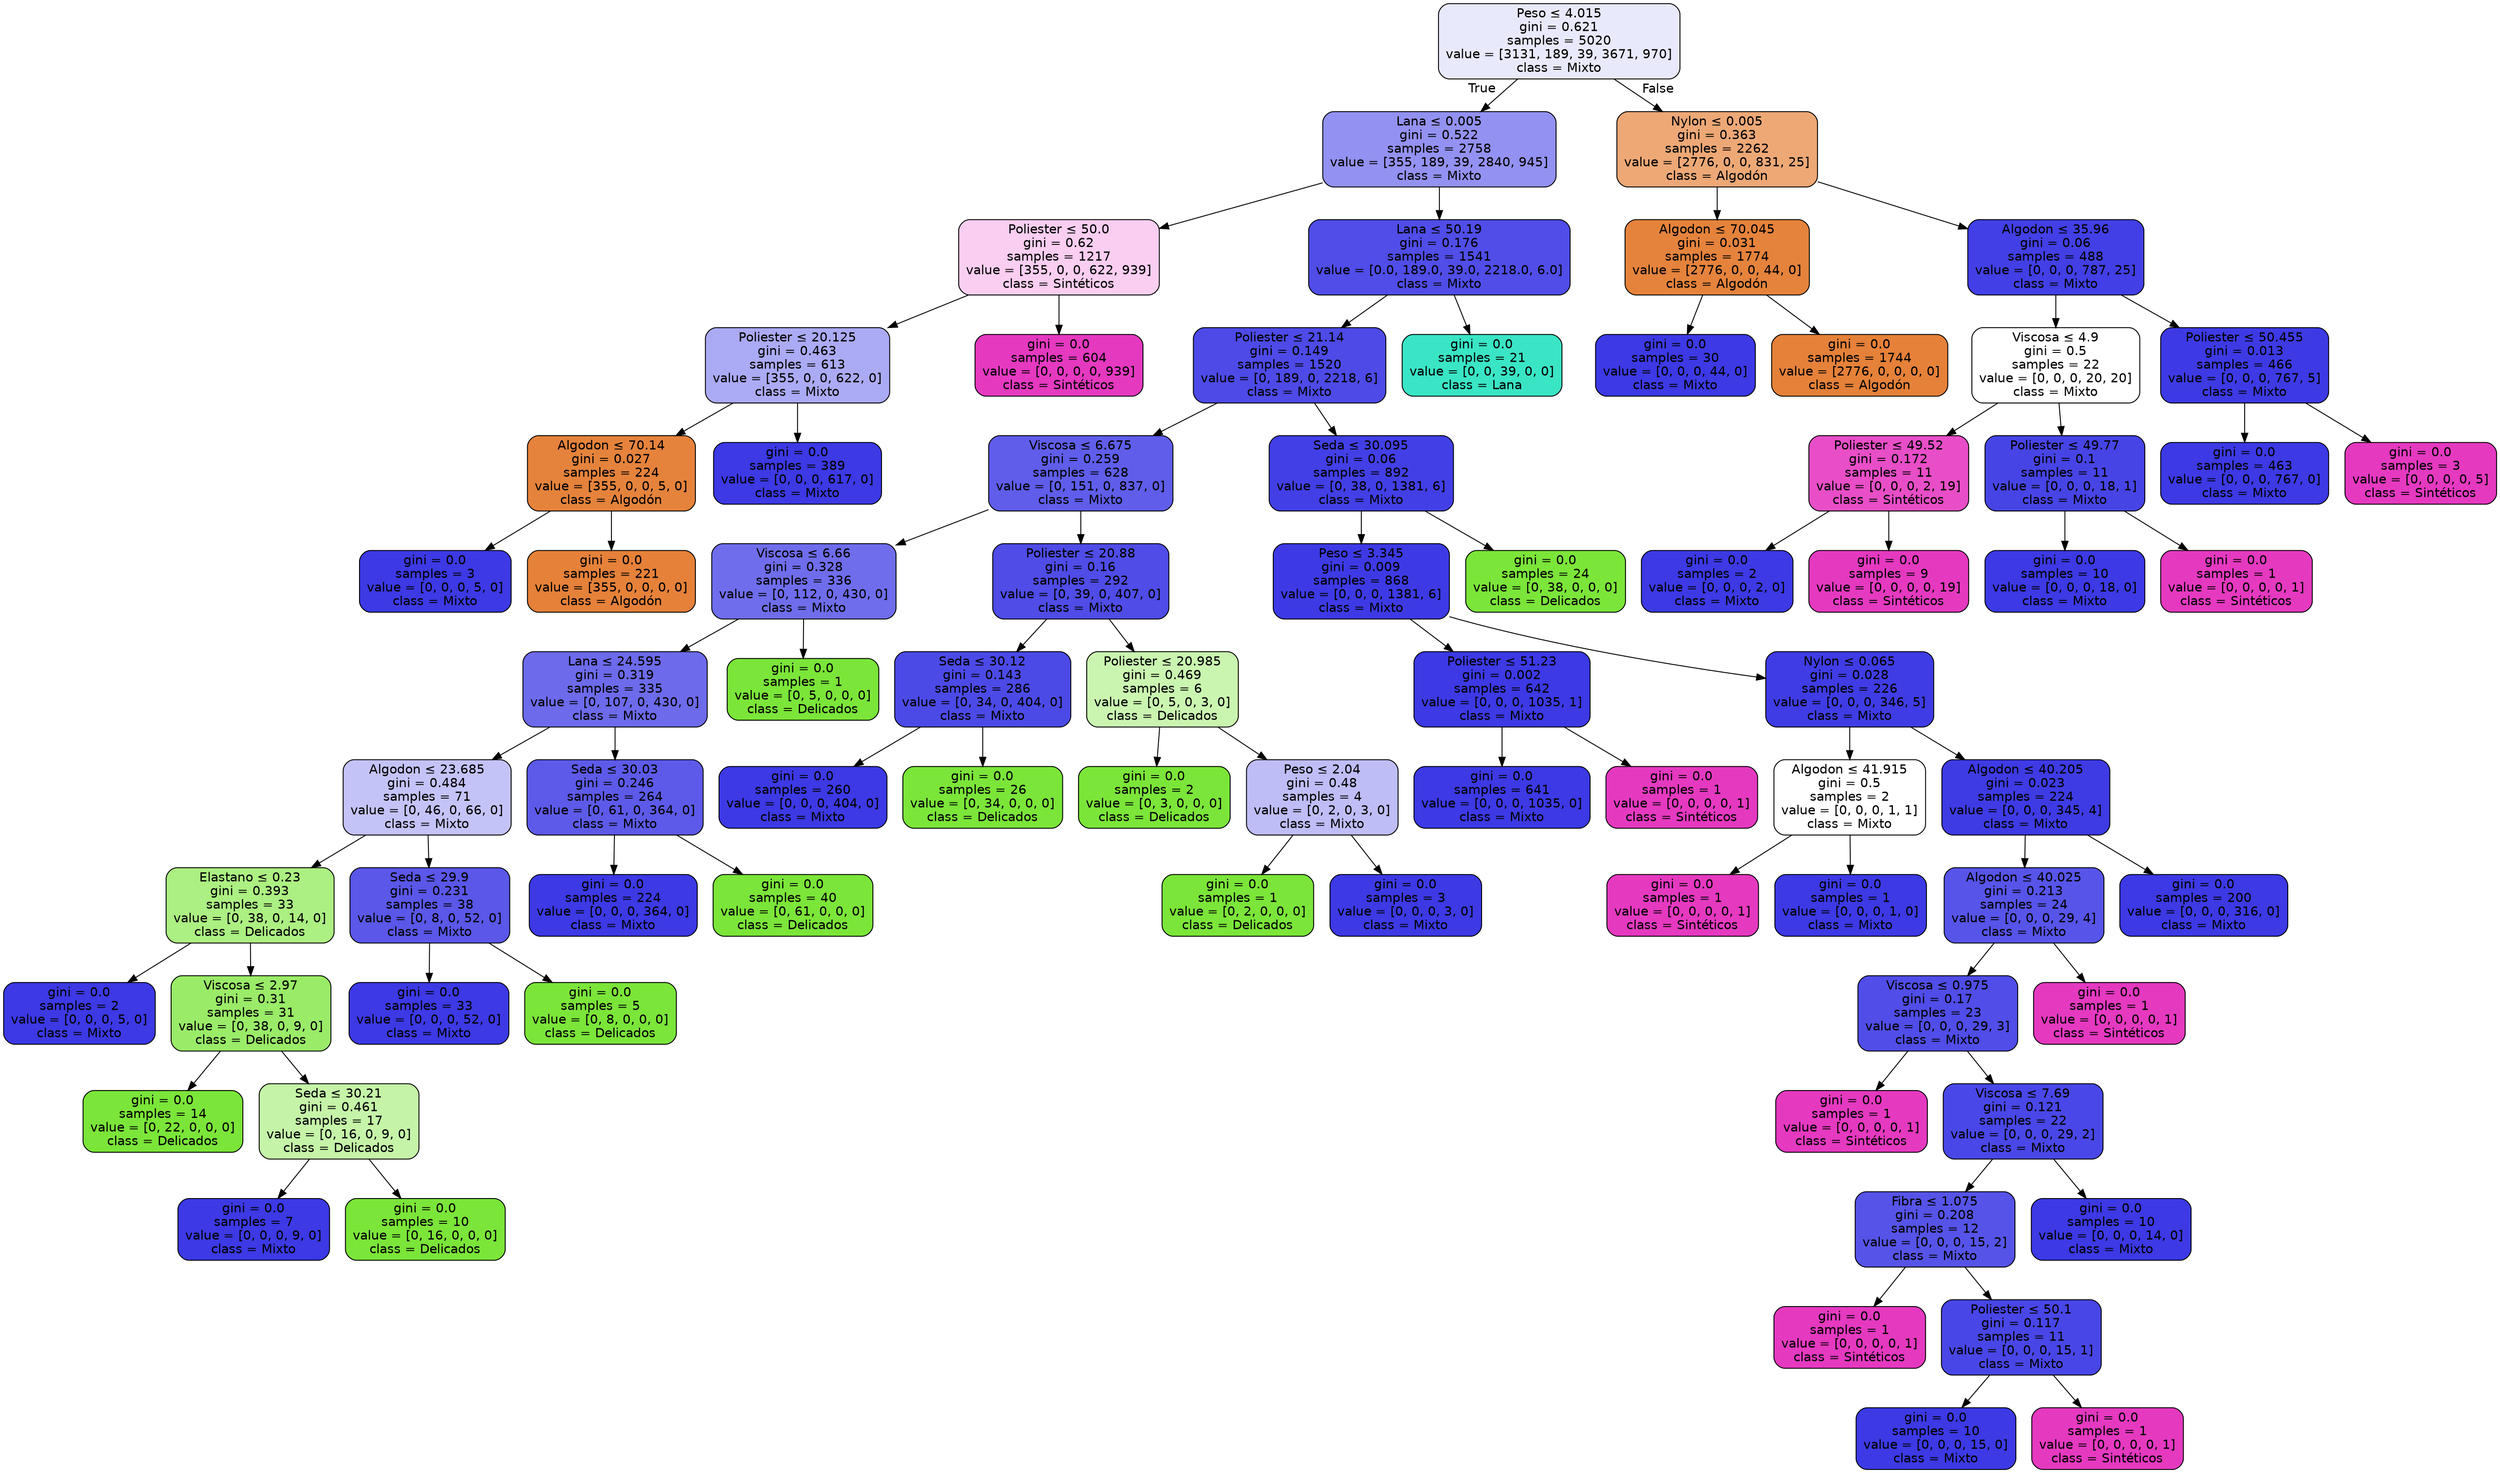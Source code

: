 digraph Tree {
node [shape=box, style="filled, rounded", color="black", fontname="helvetica"] ;
edge [fontname="helvetica"] ;
0 [label=<Peso &le; 4.015<br/>gini = 0.621<br/>samples = 5020<br/>value = [3131, 189, 39, 3671, 970]<br/>class = Mixto>, fillcolor="#e9e9fc"] ;
1 [label=<Lana &le; 0.005<br/>gini = 0.522<br/>samples = 2758<br/>value = [355, 189, 39, 2840, 945]<br/>class = Mixto>, fillcolor="#9391f1"] ;
0 -> 1 [labeldistance=2.5, labelangle=45, headlabel="True"] ;
2 [label=<Poliester &le; 50.0<br/>gini = 0.62<br/>samples = 1217<br/>value = [355, 0, 0, 622, 939]<br/>class = Sintéticos>, fillcolor="#f9cef0"] ;
1 -> 2 ;
3 [label=<Poliester &le; 20.125<br/>gini = 0.463<br/>samples = 613<br/>value = [355, 0, 0, 622, 0]<br/>class = Mixto>, fillcolor="#abaaf4"] ;
2 -> 3 ;
4 [label=<Algodon &le; 70.14<br/>gini = 0.027<br/>samples = 224<br/>value = [355, 0, 0, 5, 0]<br/>class = Algodón>, fillcolor="#e5833c"] ;
3 -> 4 ;
5 [label=<gini = 0.0<br/>samples = 3<br/>value = [0, 0, 0, 5, 0]<br/>class = Mixto>, fillcolor="#3c39e5"] ;
4 -> 5 ;
6 [label=<gini = 0.0<br/>samples = 221<br/>value = [355, 0, 0, 0, 0]<br/>class = Algodón>, fillcolor="#e58139"] ;
4 -> 6 ;
7 [label=<gini = 0.0<br/>samples = 389<br/>value = [0, 0, 0, 617, 0]<br/>class = Mixto>, fillcolor="#3c39e5"] ;
3 -> 7 ;
8 [label=<gini = 0.0<br/>samples = 604<br/>value = [0, 0, 0, 0, 939]<br/>class = Sintéticos>, fillcolor="#e539c0"] ;
2 -> 8 ;
9 [label=<Lana &le; 50.19<br/>gini = 0.176<br/>samples = 1541<br/>value = [0.0, 189.0, 39.0, 2218.0, 6.0]<br/>class = Mixto>, fillcolor="#504de8"] ;
1 -> 9 ;
10 [label=<Poliester &le; 21.14<br/>gini = 0.149<br/>samples = 1520<br/>value = [0, 189, 0, 2218, 6]<br/>class = Mixto>, fillcolor="#4d4ae7"] ;
9 -> 10 ;
11 [label=<Viscosa &le; 6.675<br/>gini = 0.259<br/>samples = 628<br/>value = [0, 151, 0, 837, 0]<br/>class = Mixto>, fillcolor="#5f5dea"] ;
10 -> 11 ;
12 [label=<Viscosa &le; 6.66<br/>gini = 0.328<br/>samples = 336<br/>value = [0, 112, 0, 430, 0]<br/>class = Mixto>, fillcolor="#6f6dec"] ;
11 -> 12 ;
13 [label=<Lana &le; 24.595<br/>gini = 0.319<br/>samples = 335<br/>value = [0, 107, 0, 430, 0]<br/>class = Mixto>, fillcolor="#6d6aeb"] ;
12 -> 13 ;
14 [label=<Algodon &le; 23.685<br/>gini = 0.484<br/>samples = 71<br/>value = [0, 46, 0, 66, 0]<br/>class = Mixto>, fillcolor="#c4c3f7"] ;
13 -> 14 ;
15 [label=<Elastano &le; 0.23<br/>gini = 0.393<br/>samples = 33<br/>value = [0, 38, 0, 14, 0]<br/>class = Delicados>, fillcolor="#acef82"] ;
14 -> 15 ;
16 [label=<gini = 0.0<br/>samples = 2<br/>value = [0, 0, 0, 5, 0]<br/>class = Mixto>, fillcolor="#3c39e5"] ;
15 -> 16 ;
17 [label=<Viscosa &le; 2.97<br/>gini = 0.31<br/>samples = 31<br/>value = [0, 38, 0, 9, 0]<br/>class = Delicados>, fillcolor="#9aeb68"] ;
15 -> 17 ;
18 [label=<gini = 0.0<br/>samples = 14<br/>value = [0, 22, 0, 0, 0]<br/>class = Delicados>, fillcolor="#7be539"] ;
17 -> 18 ;
19 [label=<Seda &le; 30.21<br/>gini = 0.461<br/>samples = 17<br/>value = [0, 16, 0, 9, 0]<br/>class = Delicados>, fillcolor="#c5f4a8"] ;
17 -> 19 ;
20 [label=<gini = 0.0<br/>samples = 7<br/>value = [0, 0, 0, 9, 0]<br/>class = Mixto>, fillcolor="#3c39e5"] ;
19 -> 20 ;
21 [label=<gini = 0.0<br/>samples = 10<br/>value = [0, 16, 0, 0, 0]<br/>class = Delicados>, fillcolor="#7be539"] ;
19 -> 21 ;
22 [label=<Seda &le; 29.9<br/>gini = 0.231<br/>samples = 38<br/>value = [0, 8, 0, 52, 0]<br/>class = Mixto>, fillcolor="#5a57e9"] ;
14 -> 22 ;
23 [label=<gini = 0.0<br/>samples = 33<br/>value = [0, 0, 0, 52, 0]<br/>class = Mixto>, fillcolor="#3c39e5"] ;
22 -> 23 ;
24 [label=<gini = 0.0<br/>samples = 5<br/>value = [0, 8, 0, 0, 0]<br/>class = Delicados>, fillcolor="#7be539"] ;
22 -> 24 ;
25 [label=<Seda &le; 30.03<br/>gini = 0.246<br/>samples = 264<br/>value = [0, 61, 0, 364, 0]<br/>class = Mixto>, fillcolor="#5d5ae9"] ;
13 -> 25 ;
26 [label=<gini = 0.0<br/>samples = 224<br/>value = [0, 0, 0, 364, 0]<br/>class = Mixto>, fillcolor="#3c39e5"] ;
25 -> 26 ;
27 [label=<gini = 0.0<br/>samples = 40<br/>value = [0, 61, 0, 0, 0]<br/>class = Delicados>, fillcolor="#7be539"] ;
25 -> 27 ;
28 [label=<gini = 0.0<br/>samples = 1<br/>value = [0, 5, 0, 0, 0]<br/>class = Delicados>, fillcolor="#7be539"] ;
12 -> 28 ;
29 [label=<Poliester &le; 20.88<br/>gini = 0.16<br/>samples = 292<br/>value = [0, 39, 0, 407, 0]<br/>class = Mixto>, fillcolor="#4f4ce7"] ;
11 -> 29 ;
30 [label=<Seda &le; 30.12<br/>gini = 0.143<br/>samples = 286<br/>value = [0, 34, 0, 404, 0]<br/>class = Mixto>, fillcolor="#4c4ae7"] ;
29 -> 30 ;
31 [label=<gini = 0.0<br/>samples = 260<br/>value = [0, 0, 0, 404, 0]<br/>class = Mixto>, fillcolor="#3c39e5"] ;
30 -> 31 ;
32 [label=<gini = 0.0<br/>samples = 26<br/>value = [0, 34, 0, 0, 0]<br/>class = Delicados>, fillcolor="#7be539"] ;
30 -> 32 ;
33 [label=<Poliester &le; 20.985<br/>gini = 0.469<br/>samples = 6<br/>value = [0, 5, 0, 3, 0]<br/>class = Delicados>, fillcolor="#caf5b0"] ;
29 -> 33 ;
34 [label=<gini = 0.0<br/>samples = 2<br/>value = [0, 3, 0, 0, 0]<br/>class = Delicados>, fillcolor="#7be539"] ;
33 -> 34 ;
35 [label=<Peso &le; 2.04<br/>gini = 0.48<br/>samples = 4<br/>value = [0, 2, 0, 3, 0]<br/>class = Mixto>, fillcolor="#bebdf6"] ;
33 -> 35 ;
36 [label=<gini = 0.0<br/>samples = 1<br/>value = [0, 2, 0, 0, 0]<br/>class = Delicados>, fillcolor="#7be539"] ;
35 -> 36 ;
37 [label=<gini = 0.0<br/>samples = 3<br/>value = [0, 0, 0, 3, 0]<br/>class = Mixto>, fillcolor="#3c39e5"] ;
35 -> 37 ;
38 [label=<Seda &le; 30.095<br/>gini = 0.06<br/>samples = 892<br/>value = [0, 38, 0, 1381, 6]<br/>class = Mixto>, fillcolor="#423fe6"] ;
10 -> 38 ;
39 [label=<Peso &le; 3.345<br/>gini = 0.009<br/>samples = 868<br/>value = [0, 0, 0, 1381, 6]<br/>class = Mixto>, fillcolor="#3d3ae5"] ;
38 -> 39 ;
40 [label=<Poliester &le; 51.23<br/>gini = 0.002<br/>samples = 642<br/>value = [0, 0, 0, 1035, 1]<br/>class = Mixto>, fillcolor="#3c39e5"] ;
39 -> 40 ;
41 [label=<gini = 0.0<br/>samples = 641<br/>value = [0, 0, 0, 1035, 0]<br/>class = Mixto>, fillcolor="#3c39e5"] ;
40 -> 41 ;
42 [label=<gini = 0.0<br/>samples = 1<br/>value = [0, 0, 0, 0, 1]<br/>class = Sintéticos>, fillcolor="#e539c0"] ;
40 -> 42 ;
43 [label=<Nylon &le; 0.065<br/>gini = 0.028<br/>samples = 226<br/>value = [0, 0, 0, 346, 5]<br/>class = Mixto>, fillcolor="#3f3ce5"] ;
39 -> 43 ;
44 [label=<Algodon &le; 41.915<br/>gini = 0.5<br/>samples = 2<br/>value = [0, 0, 0, 1, 1]<br/>class = Mixto>, fillcolor="#ffffff"] ;
43 -> 44 ;
45 [label=<gini = 0.0<br/>samples = 1<br/>value = [0, 0, 0, 0, 1]<br/>class = Sintéticos>, fillcolor="#e539c0"] ;
44 -> 45 ;
46 [label=<gini = 0.0<br/>samples = 1<br/>value = [0, 0, 0, 1, 0]<br/>class = Mixto>, fillcolor="#3c39e5"] ;
44 -> 46 ;
47 [label=<Algodon &le; 40.205<br/>gini = 0.023<br/>samples = 224<br/>value = [0, 0, 0, 345, 4]<br/>class = Mixto>, fillcolor="#3e3be5"] ;
43 -> 47 ;
48 [label=<Algodon &le; 40.025<br/>gini = 0.213<br/>samples = 24<br/>value = [0, 0, 0, 29, 4]<br/>class = Mixto>, fillcolor="#5754e9"] ;
47 -> 48 ;
49 [label=<Viscosa &le; 0.975<br/>gini = 0.17<br/>samples = 23<br/>value = [0, 0, 0, 29, 3]<br/>class = Mixto>, fillcolor="#504de8"] ;
48 -> 49 ;
50 [label=<gini = 0.0<br/>samples = 1<br/>value = [0, 0, 0, 0, 1]<br/>class = Sintéticos>, fillcolor="#e539c0"] ;
49 -> 50 ;
51 [label=<Viscosa &le; 7.69<br/>gini = 0.121<br/>samples = 22<br/>value = [0, 0, 0, 29, 2]<br/>class = Mixto>, fillcolor="#4947e7"] ;
49 -> 51 ;
52 [label=<Fibra &le; 1.075<br/>gini = 0.208<br/>samples = 12<br/>value = [0, 0, 0, 15, 2]<br/>class = Mixto>, fillcolor="#5653e8"] ;
51 -> 52 ;
53 [label=<gini = 0.0<br/>samples = 1<br/>value = [0, 0, 0, 0, 1]<br/>class = Sintéticos>, fillcolor="#e539c0"] ;
52 -> 53 ;
54 [label=<Poliester &le; 50.1<br/>gini = 0.117<br/>samples = 11<br/>value = [0, 0, 0, 15, 1]<br/>class = Mixto>, fillcolor="#4946e7"] ;
52 -> 54 ;
55 [label=<gini = 0.0<br/>samples = 10<br/>value = [0, 0, 0, 15, 0]<br/>class = Mixto>, fillcolor="#3c39e5"] ;
54 -> 55 ;
56 [label=<gini = 0.0<br/>samples = 1<br/>value = [0, 0, 0, 0, 1]<br/>class = Sintéticos>, fillcolor="#e539c0"] ;
54 -> 56 ;
57 [label=<gini = 0.0<br/>samples = 10<br/>value = [0, 0, 0, 14, 0]<br/>class = Mixto>, fillcolor="#3c39e5"] ;
51 -> 57 ;
58 [label=<gini = 0.0<br/>samples = 1<br/>value = [0, 0, 0, 0, 1]<br/>class = Sintéticos>, fillcolor="#e539c0"] ;
48 -> 58 ;
59 [label=<gini = 0.0<br/>samples = 200<br/>value = [0, 0, 0, 316, 0]<br/>class = Mixto>, fillcolor="#3c39e5"] ;
47 -> 59 ;
60 [label=<gini = 0.0<br/>samples = 24<br/>value = [0, 38, 0, 0, 0]<br/>class = Delicados>, fillcolor="#7be539"] ;
38 -> 60 ;
61 [label=<gini = 0.0<br/>samples = 21<br/>value = [0, 0, 39, 0, 0]<br/>class = Lana>, fillcolor="#39e5c5"] ;
9 -> 61 ;
62 [label=<Nylon &le; 0.005<br/>gini = 0.363<br/>samples = 2262<br/>value = [2776, 0, 0, 831, 25]<br/>class = Algodón>, fillcolor="#eda876"] ;
0 -> 62 [labeldistance=2.5, labelangle=-45, headlabel="False"] ;
63 [label=<Algodon &le; 70.045<br/>gini = 0.031<br/>samples = 1774<br/>value = [2776, 0, 0, 44, 0]<br/>class = Algodón>, fillcolor="#e5833c"] ;
62 -> 63 ;
64 [label=<gini = 0.0<br/>samples = 30<br/>value = [0, 0, 0, 44, 0]<br/>class = Mixto>, fillcolor="#3c39e5"] ;
63 -> 64 ;
65 [label=<gini = 0.0<br/>samples = 1744<br/>value = [2776, 0, 0, 0, 0]<br/>class = Algodón>, fillcolor="#e58139"] ;
63 -> 65 ;
66 [label=<Algodon &le; 35.96<br/>gini = 0.06<br/>samples = 488<br/>value = [0, 0, 0, 787, 25]<br/>class = Mixto>, fillcolor="#423fe6"] ;
62 -> 66 ;
67 [label=<Viscosa &le; 4.9<br/>gini = 0.5<br/>samples = 22<br/>value = [0, 0, 0, 20, 20]<br/>class = Mixto>, fillcolor="#ffffff"] ;
66 -> 67 ;
68 [label=<Poliester &le; 49.52<br/>gini = 0.172<br/>samples = 11<br/>value = [0, 0, 0, 2, 19]<br/>class = Sintéticos>, fillcolor="#e84ec7"] ;
67 -> 68 ;
69 [label=<gini = 0.0<br/>samples = 2<br/>value = [0, 0, 0, 2, 0]<br/>class = Mixto>, fillcolor="#3c39e5"] ;
68 -> 69 ;
70 [label=<gini = 0.0<br/>samples = 9<br/>value = [0, 0, 0, 0, 19]<br/>class = Sintéticos>, fillcolor="#e539c0"] ;
68 -> 70 ;
71 [label=<Poliester &le; 49.77<br/>gini = 0.1<br/>samples = 11<br/>value = [0, 0, 0, 18, 1]<br/>class = Mixto>, fillcolor="#4744e6"] ;
67 -> 71 ;
72 [label=<gini = 0.0<br/>samples = 10<br/>value = [0, 0, 0, 18, 0]<br/>class = Mixto>, fillcolor="#3c39e5"] ;
71 -> 72 ;
73 [label=<gini = 0.0<br/>samples = 1<br/>value = [0, 0, 0, 0, 1]<br/>class = Sintéticos>, fillcolor="#e539c0"] ;
71 -> 73 ;
74 [label=<Poliester &le; 50.455<br/>gini = 0.013<br/>samples = 466<br/>value = [0, 0, 0, 767, 5]<br/>class = Mixto>, fillcolor="#3d3ae5"] ;
66 -> 74 ;
75 [label=<gini = 0.0<br/>samples = 463<br/>value = [0, 0, 0, 767, 0]<br/>class = Mixto>, fillcolor="#3c39e5"] ;
74 -> 75 ;
76 [label=<gini = 0.0<br/>samples = 3<br/>value = [0, 0, 0, 0, 5]<br/>class = Sintéticos>, fillcolor="#e539c0"] ;
74 -> 76 ;
}